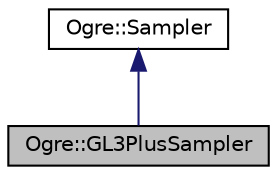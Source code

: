 digraph "Ogre::GL3PlusSampler"
{
  bgcolor="transparent";
  edge [fontname="Helvetica",fontsize="10",labelfontname="Helvetica",labelfontsize="10"];
  node [fontname="Helvetica",fontsize="10",shape=record];
  Node0 [label="Ogre::GL3PlusSampler",height=0.2,width=0.4,color="black", fillcolor="grey75", style="filled", fontcolor="black"];
  Node1 -> Node0 [dir="back",color="midnightblue",fontsize="10",style="solid",fontname="Helvetica"];
  Node1 [label="Ogre::Sampler",height=0.2,width=0.4,color="black",URL="$class_ogre_1_1_sampler.html",tooltip="Class which determines how a TextureUnitState accesses data from a Texture. "];
}
